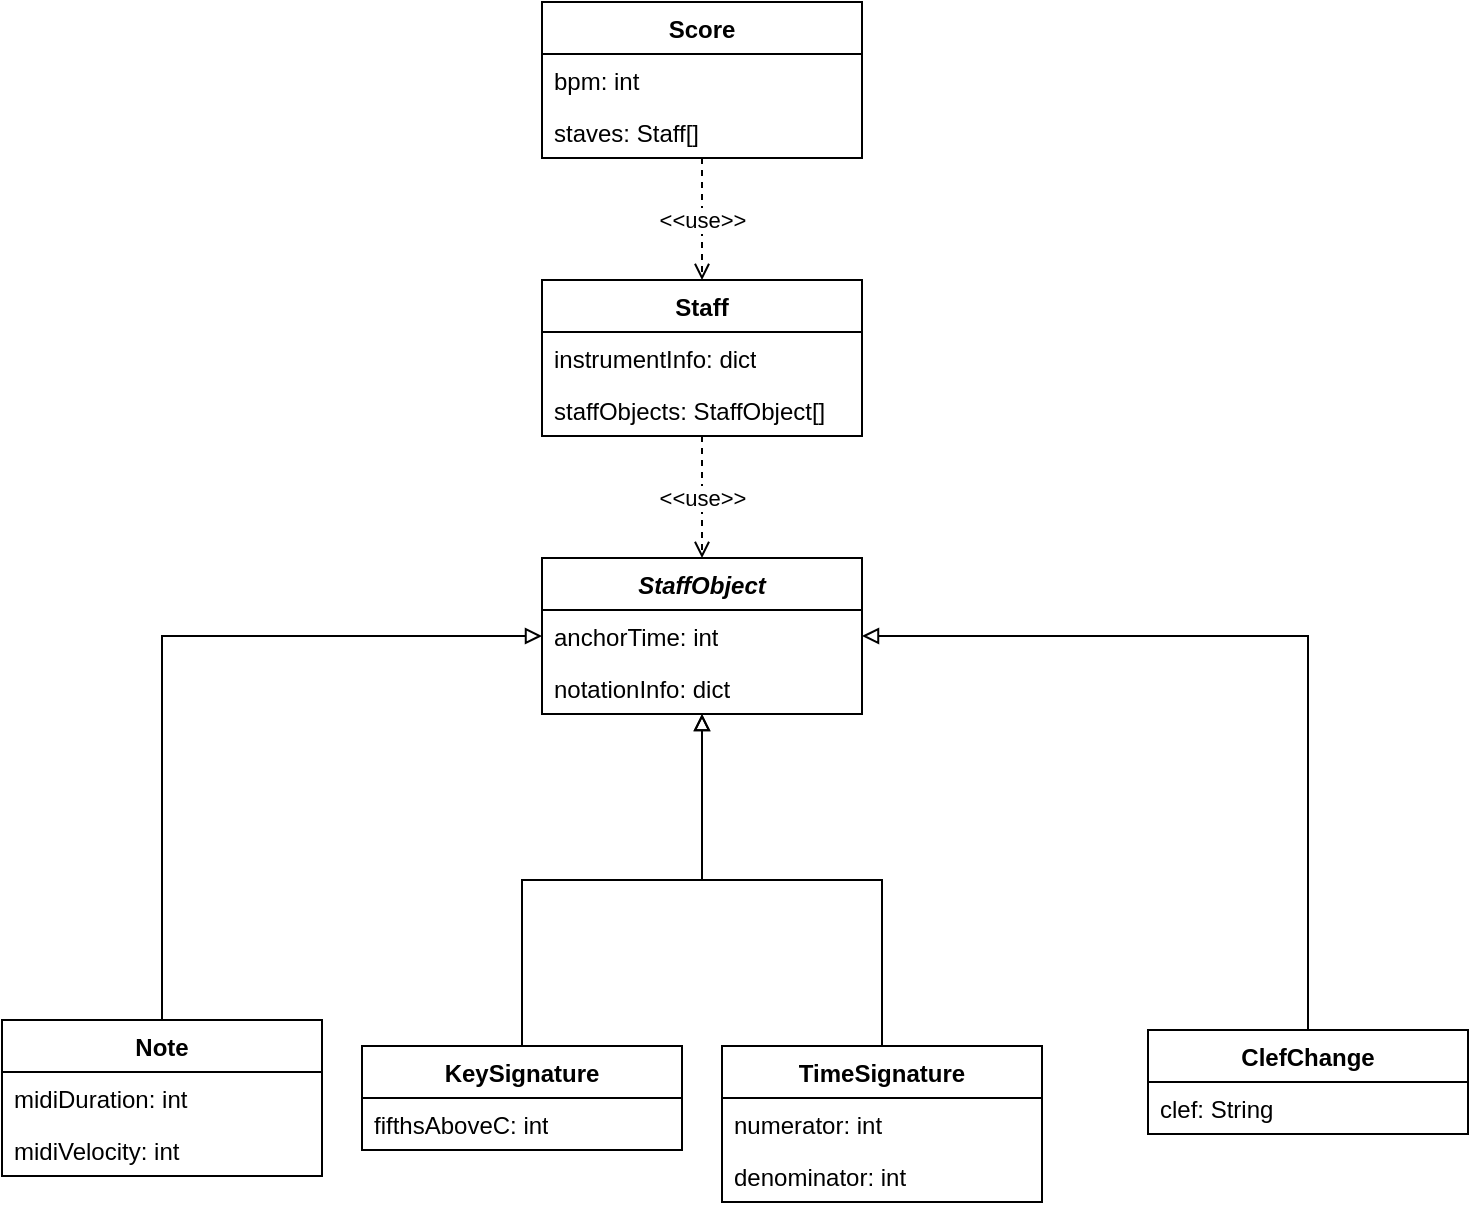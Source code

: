 <mxfile version="28.2.1">
  <diagram id="C5RBs43oDa-KdzZeNtuy" name="Page-1">
    <mxGraphModel dx="1546" dy="1289" grid="0" gridSize="12" guides="1" tooltips="1" connect="1" arrows="1" fold="1" page="0" pageScale="1" pageWidth="827" pageHeight="1169" background="#ffffff" math="0" shadow="0">
      <root>
        <mxCell id="WIyWlLk6GJQsqaUBKTNV-0" />
        <mxCell id="WIyWlLk6GJQsqaUBKTNV-1" parent="WIyWlLk6GJQsqaUBKTNV-0" />
        <mxCell id="u24tiSaVul7BUO14R53s-18" value="" style="edgeStyle=orthogonalEdgeStyle;rounded=0;orthogonalLoop=1;jettySize=auto;html=1;startArrow=block;startFill=0;endArrow=none;endFill=0;" edge="1" parent="WIyWlLk6GJQsqaUBKTNV-1" source="u24tiSaVul7BUO14R53s-11" target="u24tiSaVul7BUO14R53s-16">
          <mxGeometry relative="1" as="geometry" />
        </mxCell>
        <mxCell id="u24tiSaVul7BUO14R53s-28" value="" style="edgeStyle=orthogonalEdgeStyle;rounded=0;orthogonalLoop=1;jettySize=auto;html=1;startArrow=block;startFill=0;endArrow=none;endFill=0;" edge="1" parent="WIyWlLk6GJQsqaUBKTNV-1" source="u24tiSaVul7BUO14R53s-11" target="u24tiSaVul7BUO14R53s-26">
          <mxGeometry relative="1" as="geometry" />
        </mxCell>
        <mxCell id="u24tiSaVul7BUO14R53s-34" style="edgeStyle=orthogonalEdgeStyle;rounded=0;orthogonalLoop=1;jettySize=auto;html=1;endArrow=none;endFill=0;startArrow=block;startFill=0;" edge="1" parent="WIyWlLk6GJQsqaUBKTNV-1" source="u24tiSaVul7BUO14R53s-11" target="u24tiSaVul7BUO14R53s-21">
          <mxGeometry relative="1" as="geometry" />
        </mxCell>
        <mxCell id="u24tiSaVul7BUO14R53s-52" style="edgeStyle=orthogonalEdgeStyle;rounded=0;orthogonalLoop=1;jettySize=auto;html=1;entryX=0.5;entryY=0;entryDx=0;entryDy=0;startArrow=block;startFill=0;endArrow=none;endFill=0;" edge="1" parent="WIyWlLk6GJQsqaUBKTNV-1" source="u24tiSaVul7BUO14R53s-11" target="u24tiSaVul7BUO14R53s-42">
          <mxGeometry relative="1" as="geometry">
            <mxPoint x="760" y="167" as="targetPoint" />
          </mxGeometry>
        </mxCell>
        <mxCell id="u24tiSaVul7BUO14R53s-11" value="&lt;i&gt;StaffObject&lt;/i&gt;" style="swimlane;fontStyle=1;align=center;verticalAlign=top;childLayout=stackLayout;horizontal=1;startSize=26;horizontalStack=0;resizeParent=1;resizeParentMax=0;resizeLast=0;collapsible=1;marginBottom=0;whiteSpace=wrap;html=1;" vertex="1" parent="WIyWlLk6GJQsqaUBKTNV-1">
          <mxGeometry x="540" y="141" width="160" height="78" as="geometry">
            <mxRectangle x="330" y="100" width="100" height="30" as="alternateBounds" />
          </mxGeometry>
        </mxCell>
        <mxCell id="u24tiSaVul7BUO14R53s-12" value="anchorTime: int" style="text;strokeColor=none;fillColor=none;align=left;verticalAlign=top;spacingLeft=4;spacingRight=4;overflow=hidden;rotatable=0;points=[[0,0.5],[1,0.5]];portConstraint=eastwest;whiteSpace=wrap;html=1;" vertex="1" parent="u24tiSaVul7BUO14R53s-11">
          <mxGeometry y="26" width="160" height="26" as="geometry" />
        </mxCell>
        <mxCell id="u24tiSaVul7BUO14R53s-29" value="notationInfo: dict" style="text;strokeColor=none;fillColor=none;align=left;verticalAlign=top;spacingLeft=4;spacingRight=4;overflow=hidden;rotatable=0;points=[[0,0.5],[1,0.5]];portConstraint=eastwest;whiteSpace=wrap;html=1;" vertex="1" parent="u24tiSaVul7BUO14R53s-11">
          <mxGeometry y="52" width="160" height="26" as="geometry" />
        </mxCell>
        <mxCell id="u24tiSaVul7BUO14R53s-16" value="Note" style="swimlane;fontStyle=1;align=center;verticalAlign=top;childLayout=stackLayout;horizontal=1;startSize=26;horizontalStack=0;resizeParent=1;resizeParentMax=0;resizeLast=0;collapsible=1;marginBottom=0;whiteSpace=wrap;html=1;" vertex="1" parent="WIyWlLk6GJQsqaUBKTNV-1">
          <mxGeometry x="270" y="372" width="160" height="78" as="geometry" />
        </mxCell>
        <mxCell id="u24tiSaVul7BUO14R53s-17" value="midiDuration: int" style="text;strokeColor=none;fillColor=none;align=left;verticalAlign=top;spacingLeft=4;spacingRight=4;overflow=hidden;rotatable=0;points=[[0,0.5],[1,0.5]];portConstraint=eastwest;whiteSpace=wrap;html=1;" vertex="1" parent="u24tiSaVul7BUO14R53s-16">
          <mxGeometry y="26" width="160" height="26" as="geometry" />
        </mxCell>
        <mxCell id="u24tiSaVul7BUO14R53s-19" value="midiVelocity: int" style="text;strokeColor=none;fillColor=none;align=left;verticalAlign=top;spacingLeft=4;spacingRight=4;overflow=hidden;rotatable=0;points=[[0,0.5],[1,0.5]];portConstraint=eastwest;whiteSpace=wrap;html=1;" vertex="1" parent="u24tiSaVul7BUO14R53s-16">
          <mxGeometry y="52" width="160" height="26" as="geometry" />
        </mxCell>
        <mxCell id="u24tiSaVul7BUO14R53s-21" value="TimeSignature" style="swimlane;fontStyle=1;align=center;verticalAlign=top;childLayout=stackLayout;horizontal=1;startSize=26;horizontalStack=0;resizeParent=1;resizeParentMax=0;resizeLast=0;collapsible=1;marginBottom=0;whiteSpace=wrap;html=1;" vertex="1" parent="WIyWlLk6GJQsqaUBKTNV-1">
          <mxGeometry x="630" y="385" width="160" height="78" as="geometry" />
        </mxCell>
        <mxCell id="u24tiSaVul7BUO14R53s-22" value="numerator: int" style="text;strokeColor=none;fillColor=none;align=left;verticalAlign=top;spacingLeft=4;spacingRight=4;overflow=hidden;rotatable=0;points=[[0,0.5],[1,0.5]];portConstraint=eastwest;whiteSpace=wrap;html=1;" vertex="1" parent="u24tiSaVul7BUO14R53s-21">
          <mxGeometry y="26" width="160" height="26" as="geometry" />
        </mxCell>
        <mxCell id="u24tiSaVul7BUO14R53s-24" value="denominator: int" style="text;strokeColor=none;fillColor=none;align=left;verticalAlign=top;spacingLeft=4;spacingRight=4;overflow=hidden;rotatable=0;points=[[0,0.5],[1,0.5]];portConstraint=eastwest;whiteSpace=wrap;html=1;" vertex="1" parent="u24tiSaVul7BUO14R53s-21">
          <mxGeometry y="52" width="160" height="26" as="geometry" />
        </mxCell>
        <mxCell id="u24tiSaVul7BUO14R53s-26" value="KeySignature" style="swimlane;fontStyle=1;align=center;verticalAlign=top;childLayout=stackLayout;horizontal=1;startSize=26;horizontalStack=0;resizeParent=1;resizeParentMax=0;resizeLast=0;collapsible=1;marginBottom=0;whiteSpace=wrap;html=1;" vertex="1" parent="WIyWlLk6GJQsqaUBKTNV-1">
          <mxGeometry x="450" y="385" width="160" height="52" as="geometry" />
        </mxCell>
        <mxCell id="u24tiSaVul7BUO14R53s-27" value="fifthsAboveC: int" style="text;strokeColor=none;fillColor=none;align=left;verticalAlign=top;spacingLeft=4;spacingRight=4;overflow=hidden;rotatable=0;points=[[0,0.5],[1,0.5]];portConstraint=eastwest;whiteSpace=wrap;html=1;" vertex="1" parent="u24tiSaVul7BUO14R53s-26">
          <mxGeometry y="26" width="160" height="26" as="geometry" />
        </mxCell>
        <mxCell id="u24tiSaVul7BUO14R53s-54" value="&amp;lt;&amp;lt;use&amp;gt;&amp;gt;" style="edgeStyle=orthogonalEdgeStyle;rounded=0;orthogonalLoop=1;jettySize=auto;html=1;dashed=1;endArrow=open;endFill=0;" edge="1" parent="WIyWlLk6GJQsqaUBKTNV-1" source="u24tiSaVul7BUO14R53s-35" target="u24tiSaVul7BUO14R53s-11">
          <mxGeometry relative="1" as="geometry" />
        </mxCell>
        <mxCell id="u24tiSaVul7BUO14R53s-35" value="Staff" style="swimlane;fontStyle=1;align=center;verticalAlign=top;childLayout=stackLayout;horizontal=1;startSize=26;horizontalStack=0;resizeParent=1;resizeParentMax=0;resizeLast=0;collapsible=1;marginBottom=0;whiteSpace=wrap;html=1;" vertex="1" parent="WIyWlLk6GJQsqaUBKTNV-1">
          <mxGeometry x="540" y="2" width="160" height="78" as="geometry">
            <mxRectangle x="330" y="100" width="100" height="30" as="alternateBounds" />
          </mxGeometry>
        </mxCell>
        <mxCell id="u24tiSaVul7BUO14R53s-36" value="instrumentInfo: dict" style="text;strokeColor=none;fillColor=none;align=left;verticalAlign=top;spacingLeft=4;spacingRight=4;overflow=hidden;rotatable=0;points=[[0,0.5],[1,0.5]];portConstraint=eastwest;whiteSpace=wrap;html=1;" vertex="1" parent="u24tiSaVul7BUO14R53s-35">
          <mxGeometry y="26" width="160" height="26" as="geometry" />
        </mxCell>
        <mxCell id="u24tiSaVul7BUO14R53s-37" value="staffObjects: StaffObject[]" style="text;strokeColor=none;fillColor=none;align=left;verticalAlign=top;spacingLeft=4;spacingRight=4;overflow=hidden;rotatable=0;points=[[0,0.5],[1,0.5]];portConstraint=eastwest;whiteSpace=wrap;html=1;" vertex="1" parent="u24tiSaVul7BUO14R53s-35">
          <mxGeometry y="52" width="160" height="26" as="geometry" />
        </mxCell>
        <mxCell id="u24tiSaVul7BUO14R53s-42" value="ClefChange" style="swimlane;fontStyle=1;align=center;verticalAlign=top;childLayout=stackLayout;horizontal=1;startSize=26;horizontalStack=0;resizeParent=1;resizeParentMax=0;resizeLast=0;collapsible=1;marginBottom=0;whiteSpace=wrap;html=1;" vertex="1" parent="WIyWlLk6GJQsqaUBKTNV-1">
          <mxGeometry x="843" y="377" width="160" height="52" as="geometry">
            <mxRectangle x="330" y="100" width="100" height="30" as="alternateBounds" />
          </mxGeometry>
        </mxCell>
        <mxCell id="u24tiSaVul7BUO14R53s-43" value="clef: String" style="text;strokeColor=none;fillColor=none;align=left;verticalAlign=top;spacingLeft=4;spacingRight=4;overflow=hidden;rotatable=0;points=[[0,0.5],[1,0.5]];portConstraint=eastwest;whiteSpace=wrap;html=1;" vertex="1" parent="u24tiSaVul7BUO14R53s-42">
          <mxGeometry y="26" width="160" height="26" as="geometry" />
        </mxCell>
        <mxCell id="u24tiSaVul7BUO14R53s-46" value="Score" style="swimlane;fontStyle=1;align=center;verticalAlign=top;childLayout=stackLayout;horizontal=1;startSize=26;horizontalStack=0;resizeParent=1;resizeParentMax=0;resizeLast=0;collapsible=1;marginBottom=0;whiteSpace=wrap;html=1;" vertex="1" parent="WIyWlLk6GJQsqaUBKTNV-1">
          <mxGeometry x="540" y="-137" width="160" height="78" as="geometry">
            <mxRectangle x="330" y="100" width="100" height="30" as="alternateBounds" />
          </mxGeometry>
        </mxCell>
        <mxCell id="u24tiSaVul7BUO14R53s-47" value="bpm: int" style="text;strokeColor=none;fillColor=none;align=left;verticalAlign=top;spacingLeft=4;spacingRight=4;overflow=hidden;rotatable=0;points=[[0,0.5],[1,0.5]];portConstraint=eastwest;whiteSpace=wrap;html=1;" vertex="1" parent="u24tiSaVul7BUO14R53s-46">
          <mxGeometry y="26" width="160" height="26" as="geometry" />
        </mxCell>
        <mxCell id="u24tiSaVul7BUO14R53s-48" value="staves: Staff[]" style="text;strokeColor=none;fillColor=none;align=left;verticalAlign=top;spacingLeft=4;spacingRight=4;overflow=hidden;rotatable=0;points=[[0,0.5],[1,0.5]];portConstraint=eastwest;whiteSpace=wrap;html=1;" vertex="1" parent="u24tiSaVul7BUO14R53s-46">
          <mxGeometry y="52" width="160" height="26" as="geometry" />
        </mxCell>
        <mxCell id="u24tiSaVul7BUO14R53s-55" value="&amp;lt;&amp;lt;use&amp;gt;&amp;gt;" style="edgeStyle=orthogonalEdgeStyle;rounded=0;orthogonalLoop=1;jettySize=auto;html=1;dashed=1;endArrow=open;endFill=0;" edge="1" parent="WIyWlLk6GJQsqaUBKTNV-1" source="u24tiSaVul7BUO14R53s-46" target="u24tiSaVul7BUO14R53s-35">
          <mxGeometry relative="1" as="geometry">
            <mxPoint x="613" y="98" as="sourcePoint" />
            <mxPoint x="613" y="145" as="targetPoint" />
          </mxGeometry>
        </mxCell>
      </root>
    </mxGraphModel>
  </diagram>
</mxfile>
